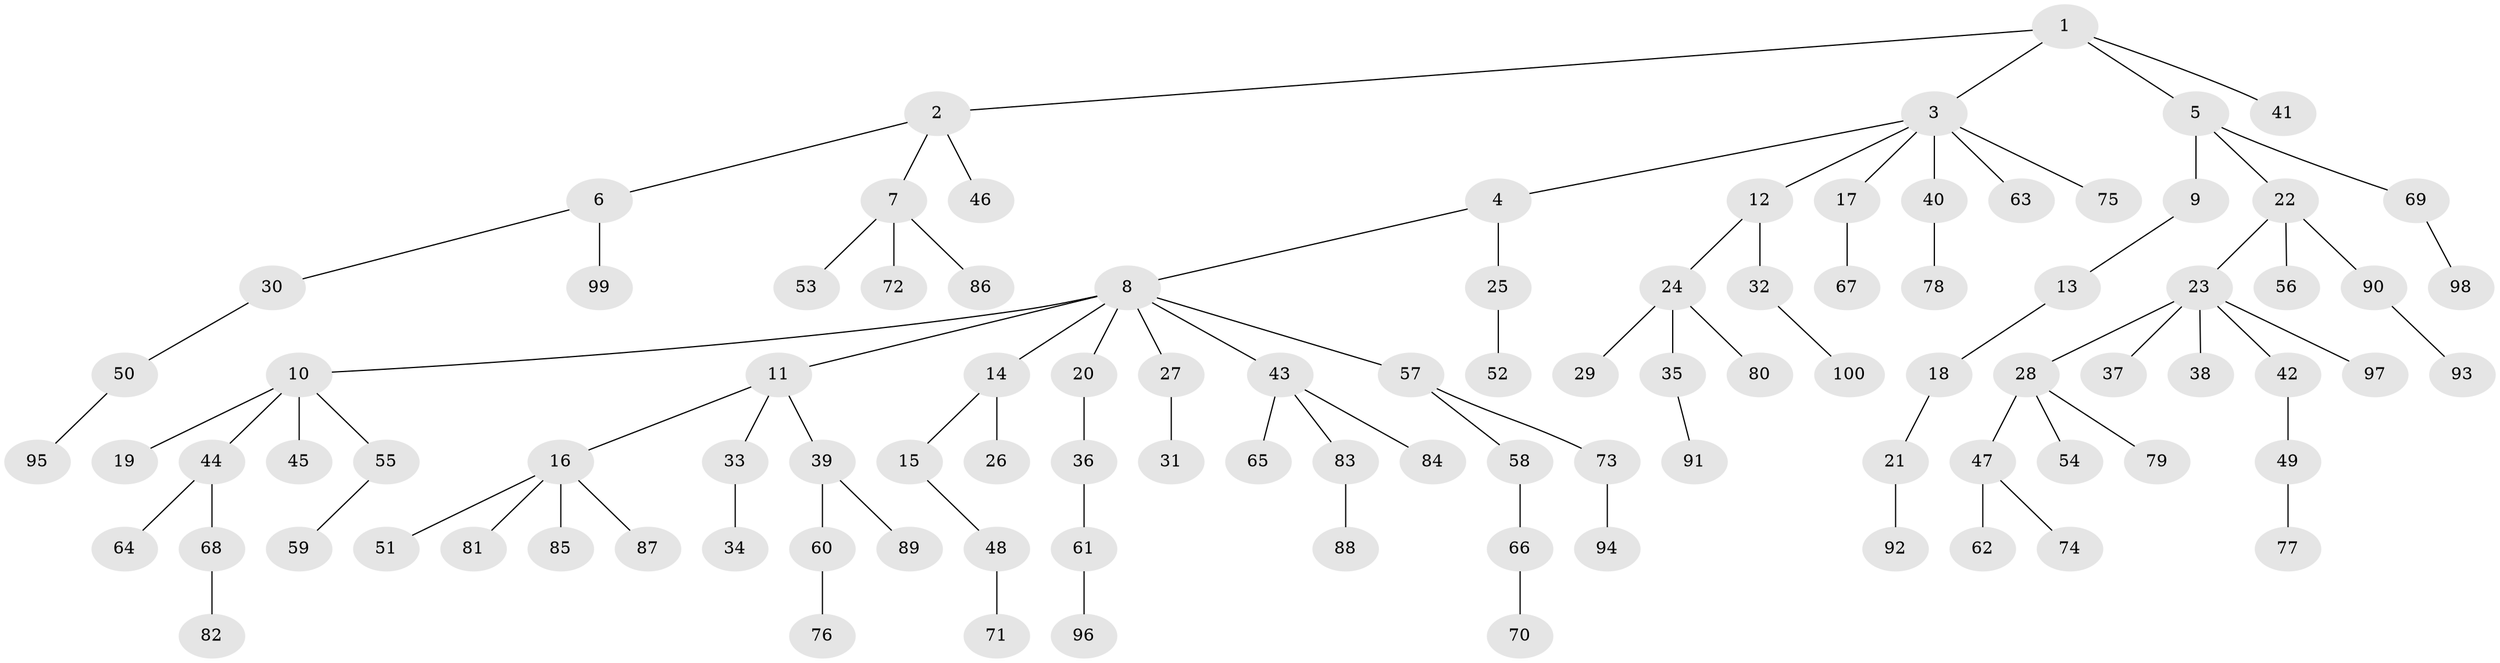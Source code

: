 // coarse degree distribution, {1: 0.6129032258064516, 8: 0.03225806451612903, 3: 0.16129032258064516, 4: 0.0967741935483871, 2: 0.0967741935483871}
// Generated by graph-tools (version 1.1) at 2025/37/03/04/25 23:37:26]
// undirected, 100 vertices, 99 edges
graph export_dot {
  node [color=gray90,style=filled];
  1;
  2;
  3;
  4;
  5;
  6;
  7;
  8;
  9;
  10;
  11;
  12;
  13;
  14;
  15;
  16;
  17;
  18;
  19;
  20;
  21;
  22;
  23;
  24;
  25;
  26;
  27;
  28;
  29;
  30;
  31;
  32;
  33;
  34;
  35;
  36;
  37;
  38;
  39;
  40;
  41;
  42;
  43;
  44;
  45;
  46;
  47;
  48;
  49;
  50;
  51;
  52;
  53;
  54;
  55;
  56;
  57;
  58;
  59;
  60;
  61;
  62;
  63;
  64;
  65;
  66;
  67;
  68;
  69;
  70;
  71;
  72;
  73;
  74;
  75;
  76;
  77;
  78;
  79;
  80;
  81;
  82;
  83;
  84;
  85;
  86;
  87;
  88;
  89;
  90;
  91;
  92;
  93;
  94;
  95;
  96;
  97;
  98;
  99;
  100;
  1 -- 2;
  1 -- 3;
  1 -- 5;
  1 -- 41;
  2 -- 6;
  2 -- 7;
  2 -- 46;
  3 -- 4;
  3 -- 12;
  3 -- 17;
  3 -- 40;
  3 -- 63;
  3 -- 75;
  4 -- 8;
  4 -- 25;
  5 -- 9;
  5 -- 22;
  5 -- 69;
  6 -- 30;
  6 -- 99;
  7 -- 53;
  7 -- 72;
  7 -- 86;
  8 -- 10;
  8 -- 11;
  8 -- 14;
  8 -- 20;
  8 -- 27;
  8 -- 43;
  8 -- 57;
  9 -- 13;
  10 -- 19;
  10 -- 44;
  10 -- 45;
  10 -- 55;
  11 -- 16;
  11 -- 33;
  11 -- 39;
  12 -- 24;
  12 -- 32;
  13 -- 18;
  14 -- 15;
  14 -- 26;
  15 -- 48;
  16 -- 51;
  16 -- 81;
  16 -- 85;
  16 -- 87;
  17 -- 67;
  18 -- 21;
  20 -- 36;
  21 -- 92;
  22 -- 23;
  22 -- 56;
  22 -- 90;
  23 -- 28;
  23 -- 37;
  23 -- 38;
  23 -- 42;
  23 -- 97;
  24 -- 29;
  24 -- 35;
  24 -- 80;
  25 -- 52;
  27 -- 31;
  28 -- 47;
  28 -- 54;
  28 -- 79;
  30 -- 50;
  32 -- 100;
  33 -- 34;
  35 -- 91;
  36 -- 61;
  39 -- 60;
  39 -- 89;
  40 -- 78;
  42 -- 49;
  43 -- 65;
  43 -- 83;
  43 -- 84;
  44 -- 64;
  44 -- 68;
  47 -- 62;
  47 -- 74;
  48 -- 71;
  49 -- 77;
  50 -- 95;
  55 -- 59;
  57 -- 58;
  57 -- 73;
  58 -- 66;
  60 -- 76;
  61 -- 96;
  66 -- 70;
  68 -- 82;
  69 -- 98;
  73 -- 94;
  83 -- 88;
  90 -- 93;
}
